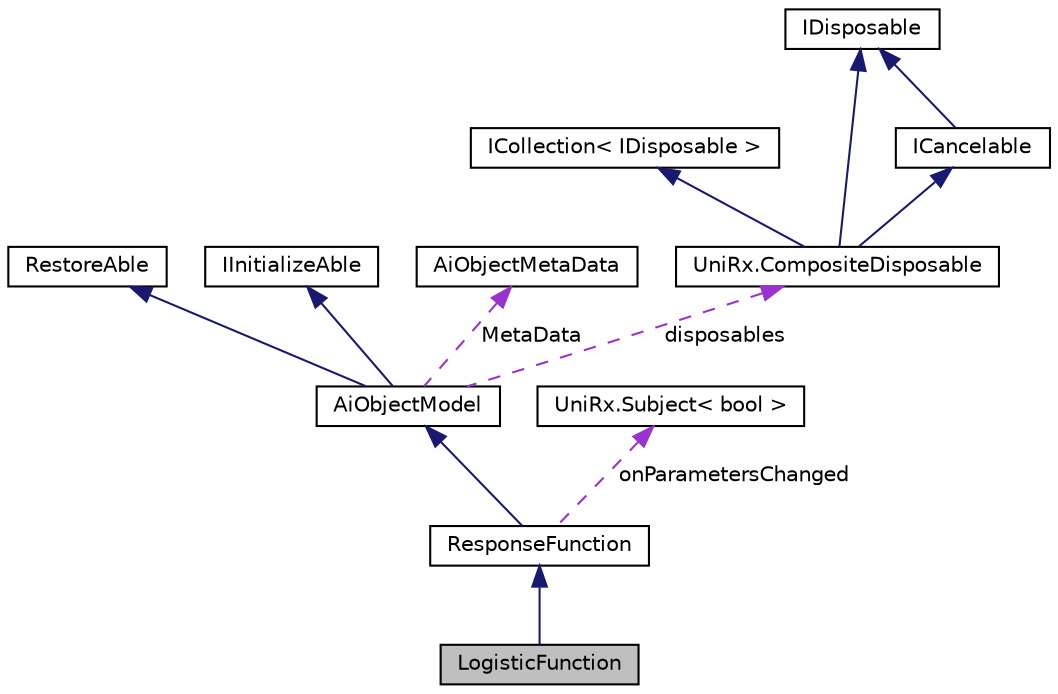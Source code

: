 digraph "LogisticFunction"
{
 // LATEX_PDF_SIZE
  edge [fontname="Helvetica",fontsize="10",labelfontname="Helvetica",labelfontsize="10"];
  node [fontname="Helvetica",fontsize="10",shape=record];
  Node1 [label="LogisticFunction",height=0.2,width=0.4,color="black", fillcolor="grey75", style="filled", fontcolor="black",tooltip=" "];
  Node2 -> Node1 [dir="back",color="midnightblue",fontsize="10",style="solid"];
  Node2 [label="ResponseFunction",height=0.2,width=0.4,color="black", fillcolor="white", style="filled",URL="$class_response_function.html",tooltip=" "];
  Node3 -> Node2 [dir="back",color="midnightblue",fontsize="10",style="solid"];
  Node3 [label="AiObjectModel",height=0.2,width=0.4,color="black", fillcolor="white", style="filled",URL="$class_ai_object_model.html",tooltip=" "];
  Node4 -> Node3 [dir="back",color="midnightblue",fontsize="10",style="solid"];
  Node4 [label="RestoreAble",height=0.2,width=0.4,color="black", fillcolor="white", style="filled",URL="$class_restore_able.html",tooltip=" "];
  Node5 -> Node3 [dir="back",color="midnightblue",fontsize="10",style="solid"];
  Node5 [label="IInitializeAble",height=0.2,width=0.4,color="black", fillcolor="white", style="filled",tooltip=" "];
  Node6 -> Node3 [dir="back",color="darkorchid3",fontsize="10",style="dashed",label=" MetaData" ];
  Node6 [label="AiObjectMetaData",height=0.2,width=0.4,color="black", fillcolor="white", style="filled",tooltip=" "];
  Node7 -> Node3 [dir="back",color="darkorchid3",fontsize="10",style="dashed",label=" disposables" ];
  Node7 [label="UniRx.CompositeDisposable",height=0.2,width=0.4,color="black", fillcolor="white", style="filled",URL="$class_uni_rx_1_1_composite_disposable.html",tooltip=" "];
  Node8 -> Node7 [dir="back",color="midnightblue",fontsize="10",style="solid"];
  Node8 [label="ICollection\< IDisposable \>",height=0.2,width=0.4,color="black", fillcolor="white", style="filled",tooltip=" "];
  Node9 -> Node7 [dir="back",color="midnightblue",fontsize="10",style="solid"];
  Node9 [label="IDisposable",height=0.2,width=0.4,color="black", fillcolor="white", style="filled",tooltip=" "];
  Node10 -> Node7 [dir="back",color="midnightblue",fontsize="10",style="solid"];
  Node10 [label="ICancelable",height=0.2,width=0.4,color="black", fillcolor="white", style="filled",URL="$interface_uni_rx_1_1_i_cancelable.html",tooltip=" "];
  Node9 -> Node10 [dir="back",color="midnightblue",fontsize="10",style="solid"];
  Node11 -> Node2 [dir="back",color="darkorchid3",fontsize="10",style="dashed",label=" onParametersChanged" ];
  Node11 [label="UniRx.Subject\< bool \>",height=0.2,width=0.4,color="black", fillcolor="white", style="filled",URL="$class_uni_rx_1_1_subject.html",tooltip=" "];
}
